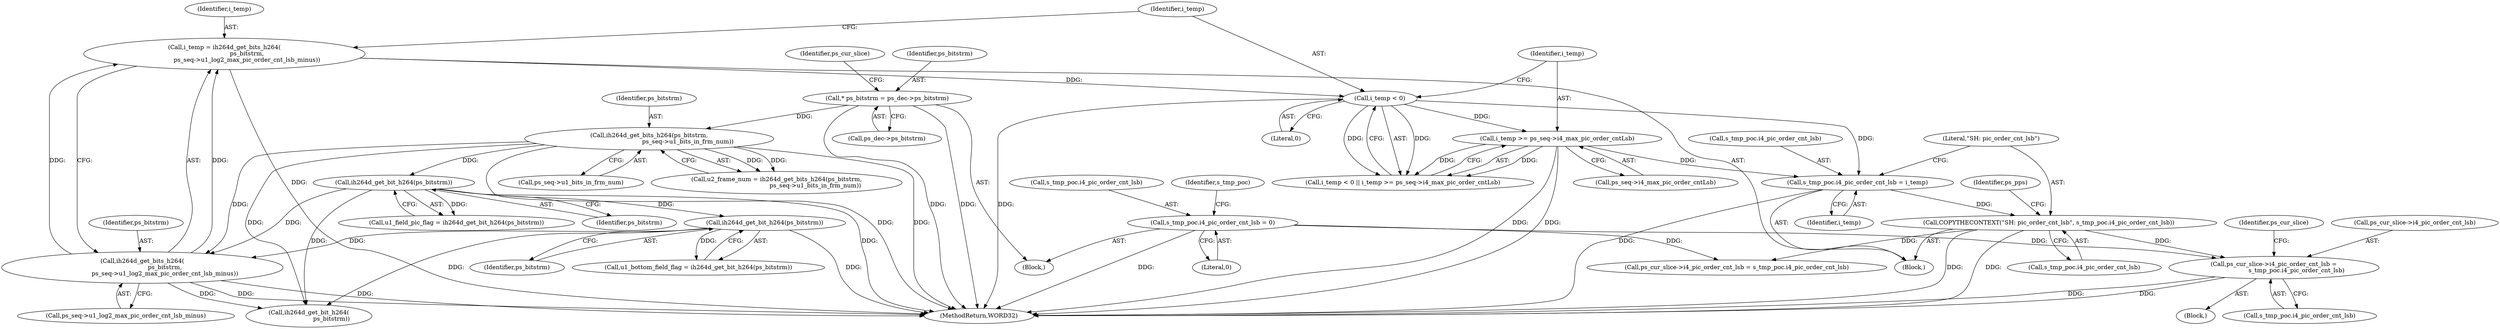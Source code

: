 digraph "0_Android_0b23c81c3dd9ec38f7e6806a3955fed1925541a0_2@pointer" {
"1001064" [label="(Call,ps_cur_slice->i4_pic_order_cnt_lsb =\n                        s_tmp_poc.i4_pic_order_cnt_lsb)"];
"1000723" [label="(Call,s_tmp_poc.i4_pic_order_cnt_lsb = 0)"];
"1000767" [label="(Call,COPYTHECONTEXT(\"SH: pic_order_cnt_lsb\", s_tmp_poc.i4_pic_order_cnt_lsb))"];
"1000762" [label="(Call,s_tmp_poc.i4_pic_order_cnt_lsb = i_temp)"];
"1000752" [label="(Call,i_temp < 0)"];
"1000743" [label="(Call,i_temp = ih264d_get_bits_h264(\n                        ps_bitstrm,\n                        ps_seq->u1_log2_max_pic_order_cnt_lsb_minus))"];
"1000745" [label="(Call,ih264d_get_bits_h264(\n                        ps_bitstrm,\n                        ps_seq->u1_log2_max_pic_order_cnt_lsb_minus))"];
"1000650" [label="(Call,ih264d_get_bit_h264(ps_bitstrm))"];
"1000630" [label="(Call,ih264d_get_bit_h264(ps_bitstrm))"];
"1000461" [label="(Call,ih264d_get_bits_h264(ps_bitstrm,\n                                         ps_seq->u1_bits_in_frm_num))"];
"1000162" [label="(Call,* ps_bitstrm = ps_dec->ps_bitstrm)"];
"1000755" [label="(Call,i_temp >= ps_seq->i4_max_pic_order_cntLsb)"];
"1000742" [label="(Block,)"];
"1000727" [label="(Literal,0)"];
"1000754" [label="(Literal,0)"];
"1000757" [label="(Call,ps_seq->i4_max_pic_order_cntLsb)"];
"1000163" [label="(Identifier,ps_bitstrm)"];
"1000723" [label="(Call,s_tmp_poc.i4_pic_order_cnt_lsb = 0)"];
"1000762" [label="(Call,s_tmp_poc.i4_pic_order_cnt_lsb = i_temp)"];
"1000763" [label="(Call,s_tmp_poc.i4_pic_order_cnt_lsb)"];
"1000776" [label="(Identifier,ps_pps)"];
"1002619" [label="(MethodReturn,WORD32)"];
"1000630" [label="(Call,ih264d_get_bit_h264(ps_bitstrm))"];
"1000751" [label="(Call,i_temp < 0 || i_temp >= ps_seq->i4_max_pic_order_cntLsb)"];
"1000755" [label="(Call,i_temp >= ps_seq->i4_max_pic_order_cntLsb)"];
"1000768" [label="(Literal,\"SH: pic_order_cnt_lsb\")"];
"1000766" [label="(Identifier,i_temp)"];
"1001073" [label="(Identifier,ps_cur_slice)"];
"1000743" [label="(Call,i_temp = ih264d_get_bits_h264(\n                        ps_bitstrm,\n                        ps_seq->u1_log2_max_pic_order_cnt_lsb_minus))"];
"1001068" [label="(Call,s_tmp_poc.i4_pic_order_cnt_lsb)"];
"1000628" [label="(Call,u1_field_pic_flag = ih264d_get_bit_h264(ps_bitstrm))"];
"1001064" [label="(Call,ps_cur_slice->i4_pic_order_cnt_lsb =\n                        s_tmp_poc.i4_pic_order_cnt_lsb)"];
"1000747" [label="(Call,ps_seq->u1_log2_max_pic_order_cnt_lsb_minus)"];
"1000171" [label="(Identifier,ps_cur_slice)"];
"1000162" [label="(Call,* ps_bitstrm = ps_dec->ps_bitstrm)"];
"1001580" [label="(Call,ih264d_get_bit_h264(\n                        ps_bitstrm))"];
"1000651" [label="(Identifier,ps_bitstrm)"];
"1000767" [label="(Call,COPYTHECONTEXT(\"SH: pic_order_cnt_lsb\", s_tmp_poc.i4_pic_order_cnt_lsb))"];
"1001065" [label="(Call,ps_cur_slice->i4_pic_order_cnt_lsb)"];
"1000746" [label="(Identifier,ps_bitstrm)"];
"1000650" [label="(Call,ih264d_get_bit_h264(ps_bitstrm))"];
"1000459" [label="(Call,u2_frame_num = ih264d_get_bits_h264(ps_bitstrm,\n                                         ps_seq->u1_bits_in_frm_num))"];
"1000745" [label="(Call,ih264d_get_bits_h264(\n                        ps_bitstrm,\n                        ps_seq->u1_log2_max_pic_order_cnt_lsb_minus))"];
"1000631" [label="(Identifier,ps_bitstrm)"];
"1000756" [label="(Identifier,i_temp)"];
"1000462" [label="(Identifier,ps_bitstrm)"];
"1000769" [label="(Call,s_tmp_poc.i4_pic_order_cnt_lsb)"];
"1000164" [label="(Call,ps_dec->ps_bitstrm)"];
"1001036" [label="(Block,)"];
"1000648" [label="(Call,u1_bottom_field_flag = ih264d_get_bit_h264(ps_bitstrm))"];
"1001527" [label="(Call,ps_cur_slice->i4_pic_order_cnt_lsb = s_tmp_poc.i4_pic_order_cnt_lsb)"];
"1000730" [label="(Identifier,s_tmp_poc)"];
"1000753" [label="(Identifier,i_temp)"];
"1000752" [label="(Call,i_temp < 0)"];
"1000461" [label="(Call,ih264d_get_bits_h264(ps_bitstrm,\n                                         ps_seq->u1_bits_in_frm_num))"];
"1000724" [label="(Call,s_tmp_poc.i4_pic_order_cnt_lsb)"];
"1000160" [label="(Block,)"];
"1000744" [label="(Identifier,i_temp)"];
"1000463" [label="(Call,ps_seq->u1_bits_in_frm_num)"];
"1001064" -> "1001036"  [label="AST: "];
"1001064" -> "1001068"  [label="CFG: "];
"1001065" -> "1001064"  [label="AST: "];
"1001068" -> "1001064"  [label="AST: "];
"1001073" -> "1001064"  [label="CFG: "];
"1001064" -> "1002619"  [label="DDG: "];
"1001064" -> "1002619"  [label="DDG: "];
"1000723" -> "1001064"  [label="DDG: "];
"1000767" -> "1001064"  [label="DDG: "];
"1000723" -> "1000160"  [label="AST: "];
"1000723" -> "1000727"  [label="CFG: "];
"1000724" -> "1000723"  [label="AST: "];
"1000727" -> "1000723"  [label="AST: "];
"1000730" -> "1000723"  [label="CFG: "];
"1000723" -> "1002619"  [label="DDG: "];
"1000723" -> "1001527"  [label="DDG: "];
"1000767" -> "1000742"  [label="AST: "];
"1000767" -> "1000769"  [label="CFG: "];
"1000768" -> "1000767"  [label="AST: "];
"1000769" -> "1000767"  [label="AST: "];
"1000776" -> "1000767"  [label="CFG: "];
"1000767" -> "1002619"  [label="DDG: "];
"1000767" -> "1002619"  [label="DDG: "];
"1000762" -> "1000767"  [label="DDG: "];
"1000767" -> "1001527"  [label="DDG: "];
"1000762" -> "1000742"  [label="AST: "];
"1000762" -> "1000766"  [label="CFG: "];
"1000763" -> "1000762"  [label="AST: "];
"1000766" -> "1000762"  [label="AST: "];
"1000768" -> "1000762"  [label="CFG: "];
"1000762" -> "1002619"  [label="DDG: "];
"1000752" -> "1000762"  [label="DDG: "];
"1000755" -> "1000762"  [label="DDG: "];
"1000752" -> "1000751"  [label="AST: "];
"1000752" -> "1000754"  [label="CFG: "];
"1000753" -> "1000752"  [label="AST: "];
"1000754" -> "1000752"  [label="AST: "];
"1000756" -> "1000752"  [label="CFG: "];
"1000751" -> "1000752"  [label="CFG: "];
"1000752" -> "1002619"  [label="DDG: "];
"1000752" -> "1000751"  [label="DDG: "];
"1000752" -> "1000751"  [label="DDG: "];
"1000743" -> "1000752"  [label="DDG: "];
"1000752" -> "1000755"  [label="DDG: "];
"1000743" -> "1000742"  [label="AST: "];
"1000743" -> "1000745"  [label="CFG: "];
"1000744" -> "1000743"  [label="AST: "];
"1000745" -> "1000743"  [label="AST: "];
"1000753" -> "1000743"  [label="CFG: "];
"1000743" -> "1002619"  [label="DDG: "];
"1000745" -> "1000743"  [label="DDG: "];
"1000745" -> "1000743"  [label="DDG: "];
"1000745" -> "1000747"  [label="CFG: "];
"1000746" -> "1000745"  [label="AST: "];
"1000747" -> "1000745"  [label="AST: "];
"1000745" -> "1002619"  [label="DDG: "];
"1000745" -> "1002619"  [label="DDG: "];
"1000650" -> "1000745"  [label="DDG: "];
"1000630" -> "1000745"  [label="DDG: "];
"1000461" -> "1000745"  [label="DDG: "];
"1000745" -> "1001580"  [label="DDG: "];
"1000650" -> "1000648"  [label="AST: "];
"1000650" -> "1000651"  [label="CFG: "];
"1000651" -> "1000650"  [label="AST: "];
"1000648" -> "1000650"  [label="CFG: "];
"1000650" -> "1002619"  [label="DDG: "];
"1000650" -> "1000648"  [label="DDG: "];
"1000630" -> "1000650"  [label="DDG: "];
"1000650" -> "1001580"  [label="DDG: "];
"1000630" -> "1000628"  [label="AST: "];
"1000630" -> "1000631"  [label="CFG: "];
"1000631" -> "1000630"  [label="AST: "];
"1000628" -> "1000630"  [label="CFG: "];
"1000630" -> "1002619"  [label="DDG: "];
"1000630" -> "1000628"  [label="DDG: "];
"1000461" -> "1000630"  [label="DDG: "];
"1000630" -> "1001580"  [label="DDG: "];
"1000461" -> "1000459"  [label="AST: "];
"1000461" -> "1000463"  [label="CFG: "];
"1000462" -> "1000461"  [label="AST: "];
"1000463" -> "1000461"  [label="AST: "];
"1000459" -> "1000461"  [label="CFG: "];
"1000461" -> "1002619"  [label="DDG: "];
"1000461" -> "1002619"  [label="DDG: "];
"1000461" -> "1000459"  [label="DDG: "];
"1000461" -> "1000459"  [label="DDG: "];
"1000162" -> "1000461"  [label="DDG: "];
"1000461" -> "1001580"  [label="DDG: "];
"1000162" -> "1000160"  [label="AST: "];
"1000162" -> "1000164"  [label="CFG: "];
"1000163" -> "1000162"  [label="AST: "];
"1000164" -> "1000162"  [label="AST: "];
"1000171" -> "1000162"  [label="CFG: "];
"1000162" -> "1002619"  [label="DDG: "];
"1000162" -> "1002619"  [label="DDG: "];
"1000755" -> "1000751"  [label="AST: "];
"1000755" -> "1000757"  [label="CFG: "];
"1000756" -> "1000755"  [label="AST: "];
"1000757" -> "1000755"  [label="AST: "];
"1000751" -> "1000755"  [label="CFG: "];
"1000755" -> "1002619"  [label="DDG: "];
"1000755" -> "1002619"  [label="DDG: "];
"1000755" -> "1000751"  [label="DDG: "];
"1000755" -> "1000751"  [label="DDG: "];
}
